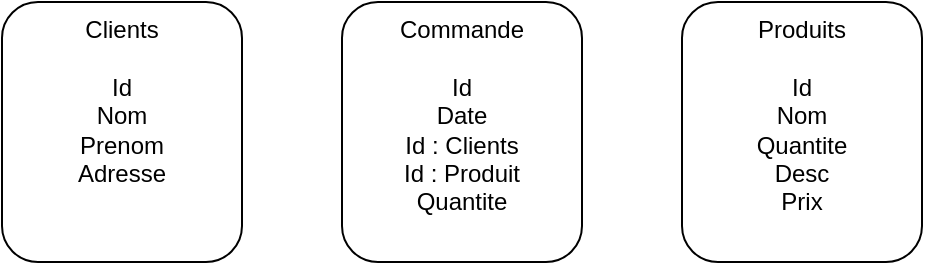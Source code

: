 <mxfile>
    <diagram id="vEoA7mdVdMfxIT33cnMM" name="Page-1">
        <mxGraphModel dx="824" dy="411" grid="1" gridSize="10" guides="1" tooltips="1" connect="1" arrows="1" fold="1" page="1" pageScale="1" pageWidth="850" pageHeight="1100" math="0" shadow="0">
            <root>
                <mxCell id="0"/>
                <mxCell id="1" parent="0"/>
                <mxCell id="2" value="Commande&lt;br&gt;&lt;br&gt;Id&lt;br&gt;Date&lt;br&gt;Id : Clients&lt;br&gt;Id : Produit&lt;br&gt;Quantite" style="rounded=1;whiteSpace=wrap;html=1;verticalAlign=top;" vertex="1" parent="1">
                    <mxGeometry x="340" y="80" width="120" height="130" as="geometry"/>
                </mxCell>
                <mxCell id="3" value="Produits&lt;br&gt;&lt;br&gt;Id&lt;br&gt;Nom&lt;br&gt;Quantite&lt;br&gt;Desc&lt;br&gt;Prix" style="rounded=1;whiteSpace=wrap;html=1;verticalAlign=top;" vertex="1" parent="1">
                    <mxGeometry x="510" y="80" width="120" height="130" as="geometry"/>
                </mxCell>
                <mxCell id="4" value="Clients&lt;br&gt;&lt;br&gt;Id&lt;br&gt;Nom&lt;br&gt;Prenom&lt;br&gt;Adresse" style="rounded=1;whiteSpace=wrap;html=1;align=center;verticalAlign=top;" vertex="1" parent="1">
                    <mxGeometry x="170" y="80" width="120" height="130" as="geometry"/>
                </mxCell>
            </root>
        </mxGraphModel>
    </diagram>
</mxfile>